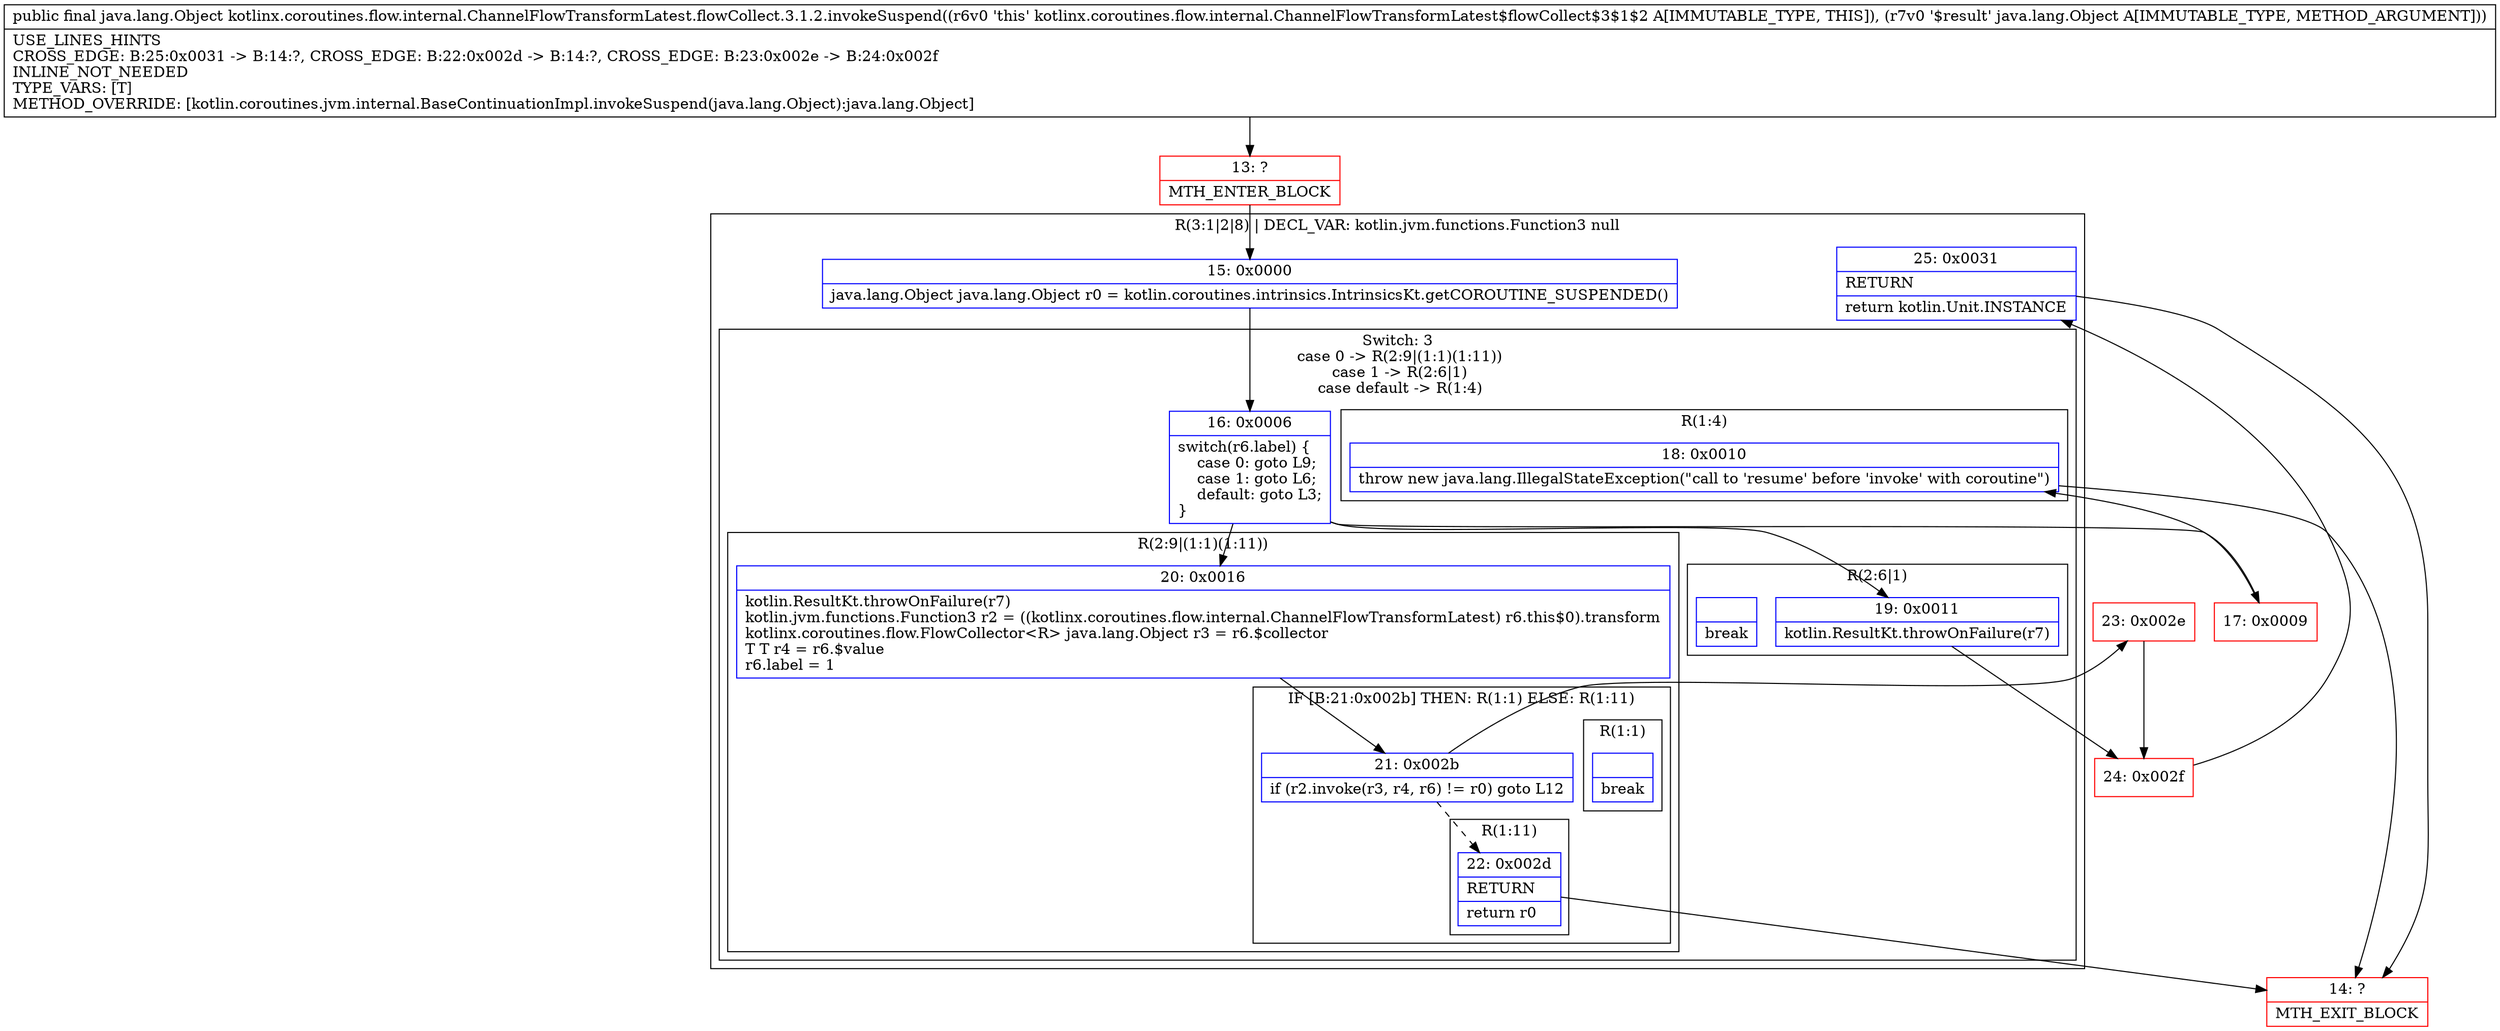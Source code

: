 digraph "CFG forkotlinx.coroutines.flow.internal.ChannelFlowTransformLatest.flowCollect.3.1.2.invokeSuspend(Ljava\/lang\/Object;)Ljava\/lang\/Object;" {
subgraph cluster_Region_2028457112 {
label = "R(3:1|2|8) | DECL_VAR: kotlin.jvm.functions.Function3 null\l";
node [shape=record,color=blue];
Node_15 [shape=record,label="{15\:\ 0x0000|java.lang.Object java.lang.Object r0 = kotlin.coroutines.intrinsics.IntrinsicsKt.getCOROUTINE_SUSPENDED()\l}"];
subgraph cluster_SwitchRegion_183326095 {
label = "Switch: 3
 case 0 -> R(2:9|(1:1)(1:11))
 case 1 -> R(2:6|1)
 case default -> R(1:4)";
node [shape=record,color=blue];
Node_16 [shape=record,label="{16\:\ 0x0006|switch(r6.label) \{\l    case 0: goto L9;\l    case 1: goto L6;\l    default: goto L3;\l\}\l}"];
subgraph cluster_Region_1683242007 {
label = "R(2:9|(1:1)(1:11))";
node [shape=record,color=blue];
Node_20 [shape=record,label="{20\:\ 0x0016|kotlin.ResultKt.throwOnFailure(r7)\lkotlin.jvm.functions.Function3 r2 = ((kotlinx.coroutines.flow.internal.ChannelFlowTransformLatest) r6.this$0).transform\lkotlinx.coroutines.flow.FlowCollector\<R\> java.lang.Object r3 = r6.$collector\lT T r4 = r6.$value\lr6.label = 1\l}"];
subgraph cluster_IfRegion_1904603002 {
label = "IF [B:21:0x002b] THEN: R(1:1) ELSE: R(1:11)";
node [shape=record,color=blue];
Node_21 [shape=record,label="{21\:\ 0x002b|if (r2.invoke(r3, r4, r6) != r0) goto L12\l}"];
subgraph cluster_Region_1693881724 {
label = "R(1:1)";
node [shape=record,color=blue];
Node_InsnContainer_1046232193 [shape=record,label="{|break\l}"];
}
subgraph cluster_Region_419257309 {
label = "R(1:11)";
node [shape=record,color=blue];
Node_22 [shape=record,label="{22\:\ 0x002d|RETURN\l|return r0\l}"];
}
}
}
subgraph cluster_Region_1387140484 {
label = "R(2:6|1)";
node [shape=record,color=blue];
Node_19 [shape=record,label="{19\:\ 0x0011|kotlin.ResultKt.throwOnFailure(r7)\l}"];
Node_InsnContainer_848262003 [shape=record,label="{|break\l}"];
}
subgraph cluster_Region_1644322091 {
label = "R(1:4)";
node [shape=record,color=blue];
Node_18 [shape=record,label="{18\:\ 0x0010|throw new java.lang.IllegalStateException(\"call to 'resume' before 'invoke' with coroutine\")\l}"];
}
}
Node_25 [shape=record,label="{25\:\ 0x0031|RETURN\l|return kotlin.Unit.INSTANCE\l}"];
}
Node_13 [shape=record,color=red,label="{13\:\ ?|MTH_ENTER_BLOCK\l}"];
Node_17 [shape=record,color=red,label="{17\:\ 0x0009}"];
Node_14 [shape=record,color=red,label="{14\:\ ?|MTH_EXIT_BLOCK\l}"];
Node_24 [shape=record,color=red,label="{24\:\ 0x002f}"];
Node_23 [shape=record,color=red,label="{23\:\ 0x002e}"];
MethodNode[shape=record,label="{public final java.lang.Object kotlinx.coroutines.flow.internal.ChannelFlowTransformLatest.flowCollect.3.1.2.invokeSuspend((r6v0 'this' kotlinx.coroutines.flow.internal.ChannelFlowTransformLatest$flowCollect$3$1$2 A[IMMUTABLE_TYPE, THIS]), (r7v0 '$result' java.lang.Object A[IMMUTABLE_TYPE, METHOD_ARGUMENT]))  | USE_LINES_HINTS\lCROSS_EDGE: B:25:0x0031 \-\> B:14:?, CROSS_EDGE: B:22:0x002d \-\> B:14:?, CROSS_EDGE: B:23:0x002e \-\> B:24:0x002f\lINLINE_NOT_NEEDED\lTYPE_VARS: [T]\lMETHOD_OVERRIDE: [kotlin.coroutines.jvm.internal.BaseContinuationImpl.invokeSuspend(java.lang.Object):java.lang.Object]\l}"];
MethodNode -> Node_13;Node_15 -> Node_16;
Node_16 -> Node_17;
Node_16 -> Node_19;
Node_16 -> Node_20;
Node_20 -> Node_21;
Node_21 -> Node_22[style=dashed];
Node_21 -> Node_23;
Node_22 -> Node_14;
Node_19 -> Node_24;
Node_18 -> Node_14;
Node_25 -> Node_14;
Node_13 -> Node_15;
Node_17 -> Node_18;
Node_24 -> Node_25;
Node_23 -> Node_24;
}

